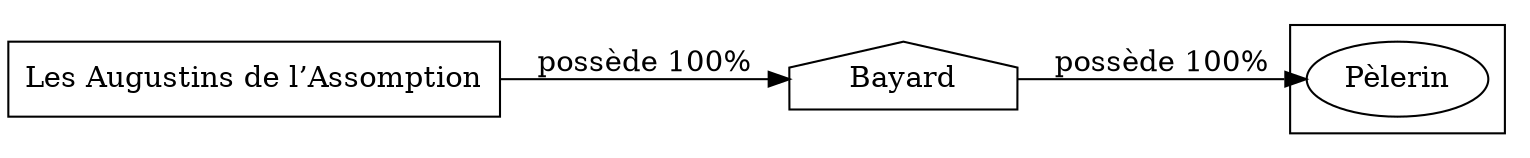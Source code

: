 digraph {
  rankdir=LR;
  subgraph roots {
    
      "les-augustins-de-l-assomption-157"[label="Les Augustins de l’Assomption" shape=box]
    
  }

  
    "bayard-158"[label="Bayard" shape=house]
  

  subgraph clusterLeaves {
    
      "pelerin-160"[label="Pèlerin"]
    
  }

  
    "bayard-158" -> "pelerin-160" [
      label="possède 100%"
    ]
  
    "les-augustins-de-l-assomption-157" -> "bayard-158" [
      label="possède 100%"
    ]
  
}
